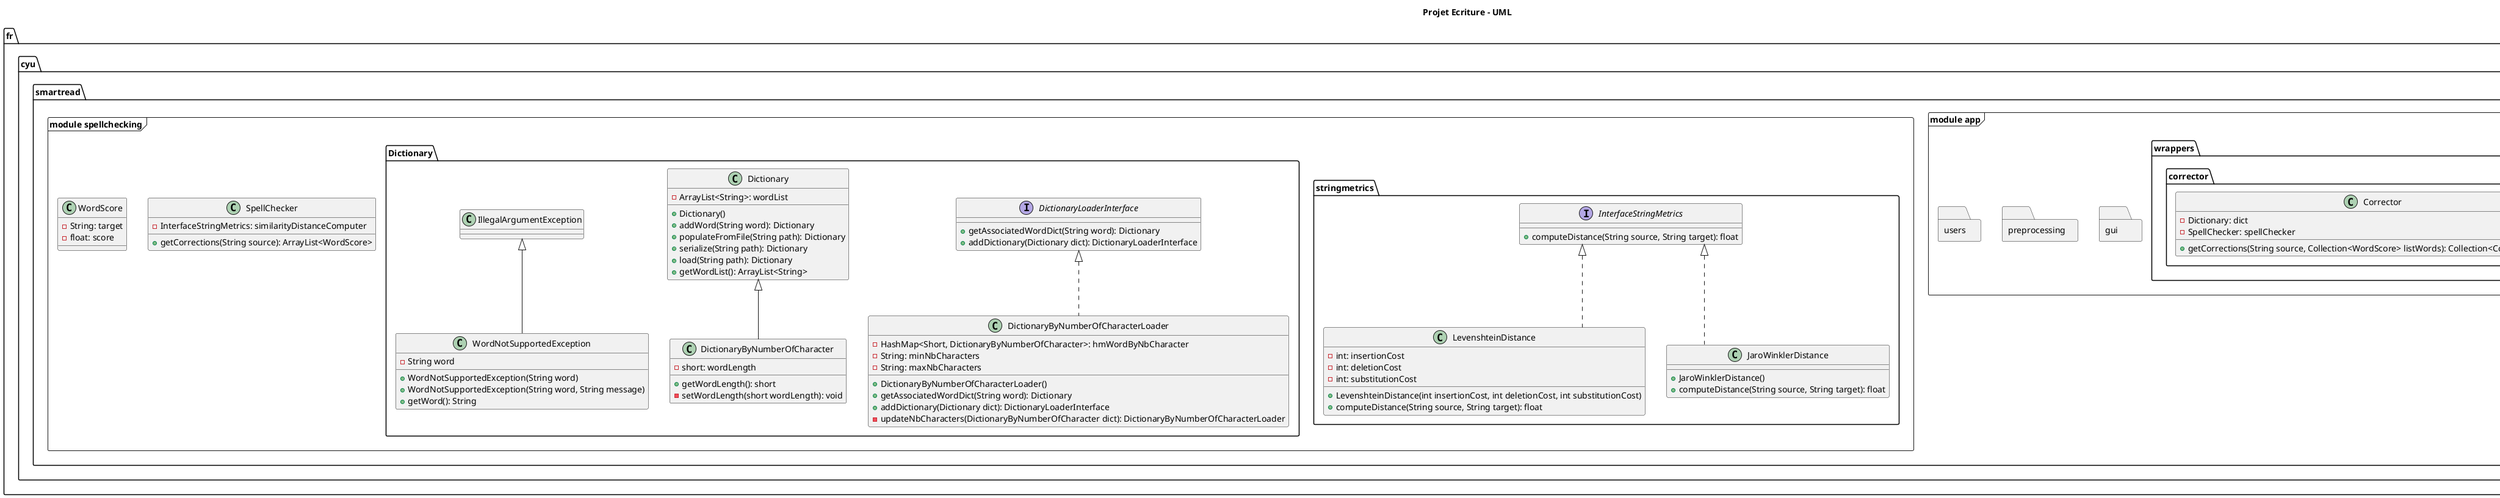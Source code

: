 @startuml "GLP_Ecriture_2023_UML"

skinparam linetype ortho

set namespaceSeparator .

title Projet Ecriture - UML

package fr.cyu.smartread {
    package "module deeplearning" <<Frame>> {
        package activationfunctions <<Folder>> {
        }

        package layers <<Folder>> {
        }

        package lossfunctions <<Folder>> {
        }
    }

    package "module app" <<Frame>> {
        package gui <<Folder>> {
        }

        package preprocessing <<Folder>> {
        }

        package wrappers <<Folder>> {
            package corrector <<Folder>> {
                class Corrector {
                    -Dictionary: dict
                    -SpellChecker: spellChecker

                    +getCorrections(String source, Collection<WordScore> listWords): Collection<CorrectionWords>
                }
            }
        }

        package users <<Folder>> {
        }
    }

    package "module spellchecking" <<Frame>> {
        class SpellChecker {
            -InterfaceStringMetrics: similarityDistanceComputer

            +getCorrections(String source): ArrayList<WordScore>
        }

        class WordScore {
            - String: target
            - float: score
        }

        package stringmetrics <<Folder>> {
            interface InterfaceStringMetrics {
                +computeDistance(String source, String target): float
            }

            class LevenshteinDistance implements InterfaceStringMetrics {
                - int: insertionCost
                - int: deletionCost
                - int: substitutionCost

                +LevenshteinDistance(int insertionCost, int deletionCost, int substitutionCost)
                +computeDistance(String source, String target): float
            }

            class JaroWinklerDistance implements InterfaceStringMetrics {
                +JaroWinklerDistance()
                +computeDistance(String source, String target): float
            }
        }
        package Dictionary <<Folder>> {
                    interface DictionaryLoaderInterface {
                        +getAssociatedWordDict(String word): Dictionary
                        +addDictionary(Dictionary dict): DictionaryLoaderInterface
                    }

                    class DictionaryByNumberOfCharacterLoader implements DictionaryLoaderInterface {
                        -HashMap<Short, DictionaryByNumberOfCharacter>: hmWordByNbCharacter
                        -String: minNbCharacters
                        -String: maxNbCharacters

                        +DictionaryByNumberOfCharacterLoader()
                        +getAssociatedWordDict(String word): Dictionary
                        +addDictionary(Dictionary dict): DictionaryLoaderInterface
                        -updateNbCharacters(DictionaryByNumberOfCharacter dict): DictionaryByNumberOfCharacterLoader
                    }

                    class Dictionary {
                        -ArrayList<String>: wordList

                        +Dictionary()
                        +addWord(String word): Dictionary
                        +populateFromFile(String path): Dictionary
                        +serialize(String path): Dictionary
                        +load(String path): Dictionary
                        +getWordList(): ArrayList<String>
                    }

                    class DictionaryByNumberOfCharacter extends Dictionary {
                        -short: wordLength

                        +getWordLength(): short
                        -setWordLength(short wordLength): void
                    }

                    class WordNotSupportedException extends IllegalArgumentException {
                        -String word

                        +WordNotSupportedException(String word)
                        +WordNotSupportedException(String word, String message)
                        +getWord(): String
                    }
                }
    }
}

@enduml